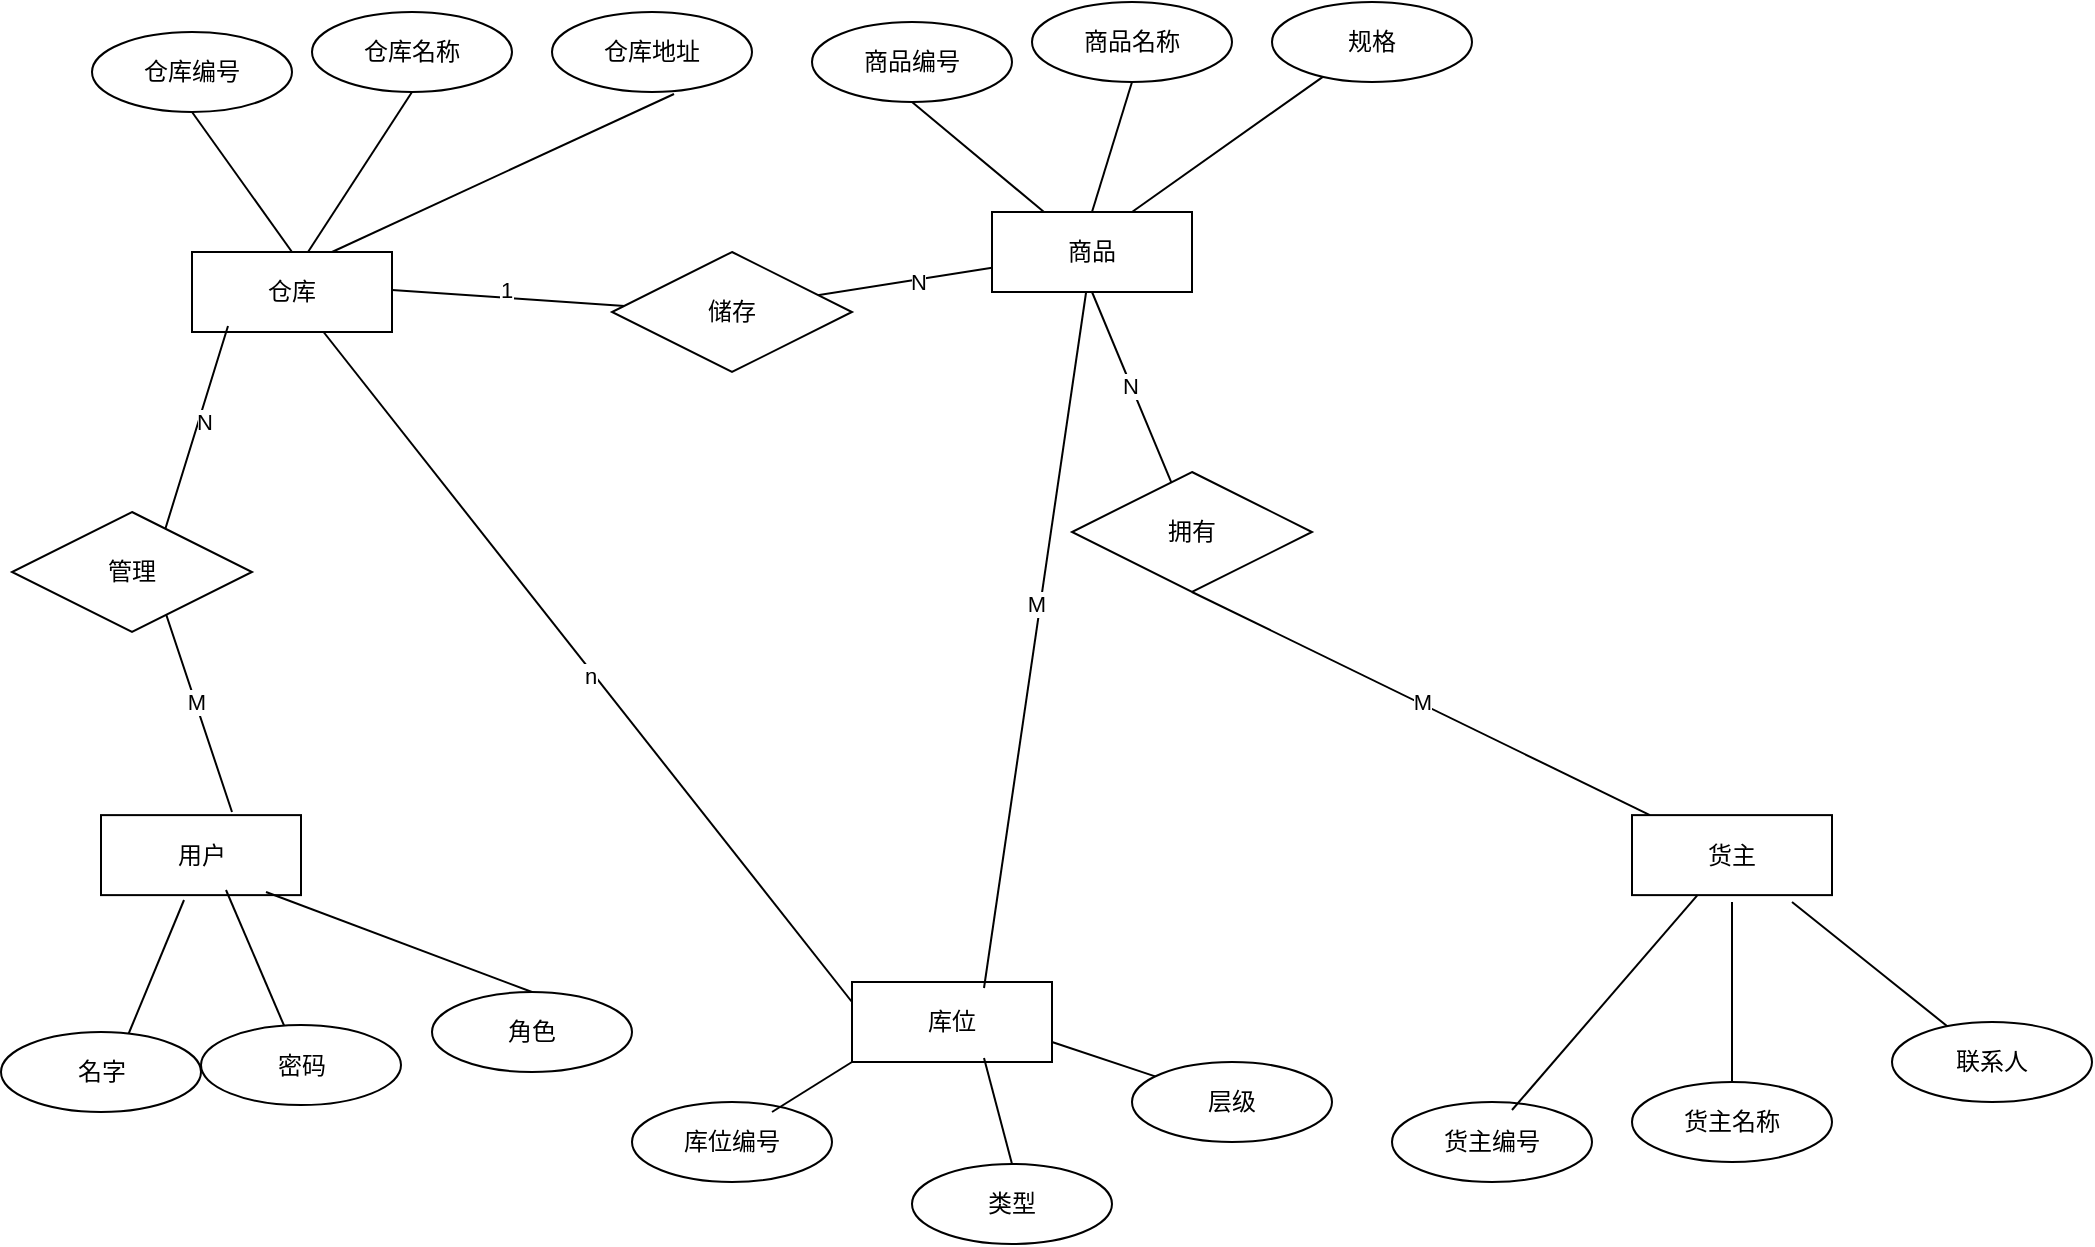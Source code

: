 <mxfile version="26.2.9" pages="2">
  <diagram name="第 1 页" id="iRl5-WZskhOR-WXAQhHo">
    <mxGraphModel dx="1428" dy="766" grid="1" gridSize="10" guides="1" tooltips="1" connect="1" arrows="1" fold="1" page="1" pageScale="1" pageWidth="583" pageHeight="413" math="0" shadow="0">
      <root>
        <mxCell id="0" />
        <mxCell id="1" parent="0" />
        <mxCell id="xO7IIF5kWU0KsEjzhjzZ-7" value="仓库" style="whiteSpace=wrap;html=1;align=center;" parent="1" vertex="1">
          <mxGeometry x="130" y="330" width="100" height="40" as="geometry" />
        </mxCell>
        <mxCell id="xO7IIF5kWU0KsEjzhjzZ-9" value="" style="endArrow=none;html=1;rounded=0;exitX=0.5;exitY=0;exitDx=0;exitDy=0;" parent="1" source="xO7IIF5kWU0KsEjzhjzZ-7" edge="1">
          <mxGeometry relative="1" as="geometry">
            <mxPoint x="190" y="320" as="sourcePoint" />
            <mxPoint x="130" y="260" as="targetPoint" />
          </mxGeometry>
        </mxCell>
        <mxCell id="xO7IIF5kWU0KsEjzhjzZ-10" value="仓库编号" style="ellipse;whiteSpace=wrap;html=1;align=center;" parent="1" vertex="1">
          <mxGeometry x="80" y="220" width="100" height="40" as="geometry" />
        </mxCell>
        <mxCell id="xO7IIF5kWU0KsEjzhjzZ-11" value="仓库名称" style="ellipse;whiteSpace=wrap;html=1;align=center;" parent="1" vertex="1">
          <mxGeometry x="190" y="210" width="100" height="40" as="geometry" />
        </mxCell>
        <mxCell id="xO7IIF5kWU0KsEjzhjzZ-12" value="仓库地址" style="ellipse;whiteSpace=wrap;html=1;align=center;" parent="1" vertex="1">
          <mxGeometry x="310" y="210" width="100" height="40" as="geometry" />
        </mxCell>
        <mxCell id="xO7IIF5kWU0KsEjzhjzZ-13" value="" style="endArrow=none;html=1;rounded=0;entryX=0.5;entryY=1;entryDx=0;entryDy=0;" parent="1" target="xO7IIF5kWU0KsEjzhjzZ-11" edge="1">
          <mxGeometry relative="1" as="geometry">
            <mxPoint x="188" y="330" as="sourcePoint" />
            <mxPoint x="140" y="270" as="targetPoint" />
          </mxGeometry>
        </mxCell>
        <mxCell id="xO7IIF5kWU0KsEjzhjzZ-14" value="" style="endArrow=none;html=1;rounded=0;exitX=0.61;exitY=1.025;exitDx=0;exitDy=0;exitPerimeter=0;" parent="1" source="xO7IIF5kWU0KsEjzhjzZ-12" edge="1">
          <mxGeometry relative="1" as="geometry">
            <mxPoint x="200" y="350" as="sourcePoint" />
            <mxPoint x="200" y="330" as="targetPoint" />
          </mxGeometry>
        </mxCell>
        <mxCell id="cP_37kf4b1ZCx6mV_s7c-8" value="用户" style="whiteSpace=wrap;html=1;align=center;" vertex="1" parent="1">
          <mxGeometry x="84.5" y="611.56" width="100" height="40" as="geometry" />
        </mxCell>
        <mxCell id="cP_37kf4b1ZCx6mV_s7c-9" value="" style="endArrow=none;html=1;rounded=0;exitX=0.415;exitY=1.061;exitDx=0;exitDy=0;entryX=0.625;entryY=0.1;entryDx=0;entryDy=0;entryPerimeter=0;exitPerimeter=0;" edge="1" parent="1" source="cP_37kf4b1ZCx6mV_s7c-8" target="cP_37kf4b1ZCx6mV_s7c-10">
          <mxGeometry relative="1" as="geometry">
            <mxPoint x="144.5" y="601.56" as="sourcePoint" />
            <mxPoint x="84.5" y="541.56" as="targetPoint" />
          </mxGeometry>
        </mxCell>
        <mxCell id="cP_37kf4b1ZCx6mV_s7c-10" value="名字" style="ellipse;whiteSpace=wrap;html=1;align=center;" vertex="1" parent="1">
          <mxGeometry x="34.5" y="720" width="100" height="40" as="geometry" />
        </mxCell>
        <mxCell id="cP_37kf4b1ZCx6mV_s7c-11" value="密码" style="ellipse;whiteSpace=wrap;html=1;align=center;" vertex="1" parent="1">
          <mxGeometry x="134.5" y="716.56" width="100" height="40" as="geometry" />
        </mxCell>
        <mxCell id="cP_37kf4b1ZCx6mV_s7c-12" value="角色" style="ellipse;whiteSpace=wrap;html=1;align=center;" vertex="1" parent="1">
          <mxGeometry x="250" y="700" width="100" height="40" as="geometry" />
        </mxCell>
        <mxCell id="cP_37kf4b1ZCx6mV_s7c-13" value="" style="endArrow=none;html=1;rounded=0;exitX=0.625;exitY=0.936;exitDx=0;exitDy=0;exitPerimeter=0;" edge="1" parent="1" target="cP_37kf4b1ZCx6mV_s7c-11" source="cP_37kf4b1ZCx6mV_s7c-8">
          <mxGeometry relative="1" as="geometry">
            <mxPoint x="142.5" y="611.56" as="sourcePoint" />
            <mxPoint x="94.5" y="551.56" as="targetPoint" />
          </mxGeometry>
        </mxCell>
        <mxCell id="cP_37kf4b1ZCx6mV_s7c-14" value="" style="endArrow=none;html=1;rounded=0;exitX=0.5;exitY=0;exitDx=0;exitDy=0;entryX=0.825;entryY=0.961;entryDx=0;entryDy=0;entryPerimeter=0;" edge="1" parent="1" source="cP_37kf4b1ZCx6mV_s7c-12" target="cP_37kf4b1ZCx6mV_s7c-8">
          <mxGeometry relative="1" as="geometry">
            <mxPoint x="325.5" y="532.56" as="sourcePoint" />
            <mxPoint x="154.5" y="611.56" as="targetPoint" />
          </mxGeometry>
        </mxCell>
        <mxCell id="cP_37kf4b1ZCx6mV_s7c-15" value="" style="endArrow=none;html=1;rounded=0;exitX=0.18;exitY=0.925;exitDx=0;exitDy=0;exitPerimeter=0;" edge="1" parent="1" source="xO7IIF5kWU0KsEjzhjzZ-7">
          <mxGeometry relative="1" as="geometry">
            <mxPoint x="240" y="360" as="sourcePoint" />
            <mxPoint x="150" y="610" as="targetPoint" />
            <Array as="points">
              <mxPoint x="110" y="490" />
            </Array>
          </mxGeometry>
        </mxCell>
        <mxCell id="cP_37kf4b1ZCx6mV_s7c-16" value="M" style="edgeLabel;html=1;align=center;verticalAlign=middle;resizable=0;points=[];" vertex="1" connectable="0" parent="cP_37kf4b1ZCx6mV_s7c-15">
          <mxGeometry x="0.549" relative="1" as="geometry">
            <mxPoint as="offset" />
          </mxGeometry>
        </mxCell>
        <mxCell id="cP_37kf4b1ZCx6mV_s7c-19" value="N" style="edgeLabel;html=1;align=center;verticalAlign=middle;resizable=0;points=[];" vertex="1" connectable="0" parent="cP_37kf4b1ZCx6mV_s7c-15">
          <mxGeometry x="-0.615" y="2" relative="1" as="geometry">
            <mxPoint as="offset" />
          </mxGeometry>
        </mxCell>
        <mxCell id="cP_37kf4b1ZCx6mV_s7c-18" value="管理" style="shape=rhombus;perimeter=rhombusPerimeter;whiteSpace=wrap;html=1;align=center;" vertex="1" parent="1">
          <mxGeometry x="40" y="460" width="120" height="60" as="geometry" />
        </mxCell>
        <mxCell id="cP_37kf4b1ZCx6mV_s7c-20" value="商品" style="whiteSpace=wrap;html=1;align=center;" vertex="1" parent="1">
          <mxGeometry x="530" y="310" width="100" height="40" as="geometry" />
        </mxCell>
        <mxCell id="cP_37kf4b1ZCx6mV_s7c-21" value="商品编号" style="ellipse;whiteSpace=wrap;html=1;align=center;" vertex="1" parent="1">
          <mxGeometry x="440" y="215" width="100" height="40" as="geometry" />
        </mxCell>
        <mxCell id="cP_37kf4b1ZCx6mV_s7c-22" value="商品名称" style="ellipse;whiteSpace=wrap;html=1;align=center;" vertex="1" parent="1">
          <mxGeometry x="550" y="205" width="100" height="40" as="geometry" />
        </mxCell>
        <mxCell id="cP_37kf4b1ZCx6mV_s7c-23" value="规格" style="ellipse;whiteSpace=wrap;html=1;align=center;" vertex="1" parent="1">
          <mxGeometry x="670" y="205" width="100" height="40" as="geometry" />
        </mxCell>
        <mxCell id="cP_37kf4b1ZCx6mV_s7c-24" value="" style="endArrow=none;html=1;rounded=0;exitX=0.5;exitY=1;exitDx=0;exitDy=0;" edge="1" parent="1" source="cP_37kf4b1ZCx6mV_s7c-21" target="cP_37kf4b1ZCx6mV_s7c-20">
          <mxGeometry relative="1" as="geometry">
            <mxPoint x="490" y="260" as="sourcePoint" />
            <mxPoint x="900" y="450" as="targetPoint" />
          </mxGeometry>
        </mxCell>
        <mxCell id="cP_37kf4b1ZCx6mV_s7c-25" value="" style="endArrow=none;html=1;rounded=0;exitX=0.5;exitY=1;exitDx=0;exitDy=0;entryX=0.5;entryY=0;entryDx=0;entryDy=0;" edge="1" parent="1" source="cP_37kf4b1ZCx6mV_s7c-22" target="cP_37kf4b1ZCx6mV_s7c-20">
          <mxGeometry relative="1" as="geometry">
            <mxPoint x="500" y="265" as="sourcePoint" />
            <mxPoint x="566" y="320" as="targetPoint" />
          </mxGeometry>
        </mxCell>
        <mxCell id="cP_37kf4b1ZCx6mV_s7c-26" value="" style="endArrow=none;html=1;rounded=0;" edge="1" parent="1" source="cP_37kf4b1ZCx6mV_s7c-23">
          <mxGeometry relative="1" as="geometry">
            <mxPoint x="610" y="255" as="sourcePoint" />
            <mxPoint x="600" y="310" as="targetPoint" />
          </mxGeometry>
        </mxCell>
        <mxCell id="cP_37kf4b1ZCx6mV_s7c-27" value="" style="endArrow=none;html=1;rounded=0;" edge="1" parent="1" target="cP_37kf4b1ZCx6mV_s7c-20">
          <mxGeometry relative="1" as="geometry">
            <mxPoint x="230" y="349" as="sourcePoint" />
            <mxPoint x="390" y="349" as="targetPoint" />
            <Array as="points">
              <mxPoint x="390" y="360" />
            </Array>
          </mxGeometry>
        </mxCell>
        <mxCell id="cP_37kf4b1ZCx6mV_s7c-29" value="1" style="edgeLabel;html=1;align=center;verticalAlign=middle;resizable=0;points=[];" vertex="1" connectable="0" parent="cP_37kf4b1ZCx6mV_s7c-27">
          <mxGeometry x="-0.624" y="4" relative="1" as="geometry">
            <mxPoint as="offset" />
          </mxGeometry>
        </mxCell>
        <mxCell id="cP_37kf4b1ZCx6mV_s7c-30" value="N" style="edgeLabel;html=1;align=center;verticalAlign=middle;resizable=0;points=[];" vertex="1" connectable="0" parent="cP_37kf4b1ZCx6mV_s7c-27">
          <mxGeometry x="0.751" y="-1" relative="1" as="geometry">
            <mxPoint as="offset" />
          </mxGeometry>
        </mxCell>
        <mxCell id="cP_37kf4b1ZCx6mV_s7c-28" value="储存" style="shape=rhombus;perimeter=rhombusPerimeter;whiteSpace=wrap;html=1;align=center;" vertex="1" parent="1">
          <mxGeometry x="340" y="330" width="120" height="60" as="geometry" />
        </mxCell>
        <mxCell id="cP_37kf4b1ZCx6mV_s7c-31" value="货主" style="whiteSpace=wrap;html=1;align=center;" vertex="1" parent="1">
          <mxGeometry x="850" y="611.56" width="100" height="40" as="geometry" />
        </mxCell>
        <mxCell id="cP_37kf4b1ZCx6mV_s7c-32" value="货主编号" style="ellipse;whiteSpace=wrap;html=1;align=center;" vertex="1" parent="1">
          <mxGeometry x="730" y="755" width="100" height="40" as="geometry" />
        </mxCell>
        <mxCell id="cP_37kf4b1ZCx6mV_s7c-33" value="货主名称" style="ellipse;whiteSpace=wrap;html=1;align=center;" vertex="1" parent="1">
          <mxGeometry x="850" y="745" width="100" height="40" as="geometry" />
        </mxCell>
        <mxCell id="cP_37kf4b1ZCx6mV_s7c-34" value="联系人" style="ellipse;whiteSpace=wrap;html=1;align=center;" vertex="1" parent="1">
          <mxGeometry x="980" y="715" width="100" height="40" as="geometry" />
        </mxCell>
        <mxCell id="cP_37kf4b1ZCx6mV_s7c-35" value="" style="endArrow=none;html=1;rounded=0;exitX=0.6;exitY=0.1;exitDx=0;exitDy=0;exitPerimeter=0;" edge="1" parent="1" source="cP_37kf4b1ZCx6mV_s7c-32" target="cP_37kf4b1ZCx6mV_s7c-31">
          <mxGeometry relative="1" as="geometry">
            <mxPoint x="810" y="561.56" as="sourcePoint" />
            <mxPoint x="1220" y="751.56" as="targetPoint" />
          </mxGeometry>
        </mxCell>
        <mxCell id="cP_37kf4b1ZCx6mV_s7c-36" value="" style="endArrow=none;html=1;rounded=0;" edge="1" parent="1">
          <mxGeometry relative="1" as="geometry">
            <mxPoint x="900" y="745" as="sourcePoint" />
            <mxPoint x="900" y="655" as="targetPoint" />
          </mxGeometry>
        </mxCell>
        <mxCell id="cP_37kf4b1ZCx6mV_s7c-37" value="" style="endArrow=none;html=1;rounded=0;" edge="1" parent="1" source="cP_37kf4b1ZCx6mV_s7c-34">
          <mxGeometry relative="1" as="geometry">
            <mxPoint x="930" y="556.56" as="sourcePoint" />
            <mxPoint x="930" y="655" as="targetPoint" />
          </mxGeometry>
        </mxCell>
        <mxCell id="cP_37kf4b1ZCx6mV_s7c-39" value="" style="endArrow=none;html=1;rounded=0;entryX=0.5;entryY=1;entryDx=0;entryDy=0;" edge="1" parent="1" source="cP_37kf4b1ZCx6mV_s7c-41" target="cP_37kf4b1ZCx6mV_s7c-20">
          <mxGeometry relative="1" as="geometry">
            <mxPoint x="670" y="470" as="sourcePoint" />
            <mxPoint x="830" y="470" as="targetPoint" />
            <Array as="points" />
          </mxGeometry>
        </mxCell>
        <mxCell id="cP_37kf4b1ZCx6mV_s7c-42" value="N" style="edgeLabel;html=1;align=center;verticalAlign=middle;resizable=0;points=[];" vertex="1" connectable="0" parent="cP_37kf4b1ZCx6mV_s7c-39">
          <mxGeometry x="0.018" y="1" relative="1" as="geometry">
            <mxPoint as="offset" />
          </mxGeometry>
        </mxCell>
        <mxCell id="cP_37kf4b1ZCx6mV_s7c-40" value="" style="endArrow=none;html=1;rounded=0;entryX=0.5;entryY=1;entryDx=0;entryDy=0;" edge="1" parent="1" source="cP_37kf4b1ZCx6mV_s7c-31" target="cP_37kf4b1ZCx6mV_s7c-41">
          <mxGeometry relative="1" as="geometry">
            <mxPoint x="652" y="685" as="sourcePoint" />
            <mxPoint x="580" y="350" as="targetPoint" />
            <Array as="points" />
          </mxGeometry>
        </mxCell>
        <mxCell id="cP_37kf4b1ZCx6mV_s7c-43" value="M" style="edgeLabel;html=1;align=center;verticalAlign=middle;resizable=0;points=[];" vertex="1" connectable="0" parent="cP_37kf4b1ZCx6mV_s7c-40">
          <mxGeometry x="-0.004" y="-1" relative="1" as="geometry">
            <mxPoint as="offset" />
          </mxGeometry>
        </mxCell>
        <mxCell id="cP_37kf4b1ZCx6mV_s7c-41" value="拥有" style="shape=rhombus;perimeter=rhombusPerimeter;whiteSpace=wrap;html=1;align=center;" vertex="1" parent="1">
          <mxGeometry x="570" y="440" width="120" height="60" as="geometry" />
        </mxCell>
        <mxCell id="cP_37kf4b1ZCx6mV_s7c-45" value="库位" style="whiteSpace=wrap;html=1;align=center;" vertex="1" parent="1">
          <mxGeometry x="460" y="695" width="100" height="40" as="geometry" />
        </mxCell>
        <mxCell id="cP_37kf4b1ZCx6mV_s7c-46" value="库位编号" style="ellipse;whiteSpace=wrap;html=1;align=center;" vertex="1" parent="1">
          <mxGeometry x="350" y="755" width="100" height="40" as="geometry" />
        </mxCell>
        <mxCell id="cP_37kf4b1ZCx6mV_s7c-47" value="类型" style="ellipse;whiteSpace=wrap;html=1;align=center;" vertex="1" parent="1">
          <mxGeometry x="490" y="786" width="100" height="40" as="geometry" />
        </mxCell>
        <mxCell id="cP_37kf4b1ZCx6mV_s7c-48" value="层级" style="ellipse;whiteSpace=wrap;html=1;align=center;" vertex="1" parent="1">
          <mxGeometry x="600" y="735" width="100" height="40" as="geometry" />
        </mxCell>
        <mxCell id="cP_37kf4b1ZCx6mV_s7c-49" value="" style="endArrow=none;html=1;rounded=0;exitX=0.7;exitY=0.125;exitDx=0;exitDy=0;exitPerimeter=0;entryX=0;entryY=1;entryDx=0;entryDy=0;" edge="1" parent="1" source="cP_37kf4b1ZCx6mV_s7c-46" target="cP_37kf4b1ZCx6mV_s7c-45">
          <mxGeometry relative="1" as="geometry">
            <mxPoint x="410" y="645" as="sourcePoint" />
            <mxPoint x="476" y="695" as="targetPoint" />
          </mxGeometry>
        </mxCell>
        <mxCell id="cP_37kf4b1ZCx6mV_s7c-50" value="" style="endArrow=none;html=1;rounded=0;exitX=0.5;exitY=0;exitDx=0;exitDy=0;entryX=0.66;entryY=0.95;entryDx=0;entryDy=0;entryPerimeter=0;" edge="1" parent="1" source="cP_37kf4b1ZCx6mV_s7c-47" target="cP_37kf4b1ZCx6mV_s7c-45">
          <mxGeometry relative="1" as="geometry">
            <mxPoint x="420" y="650" as="sourcePoint" />
            <mxPoint x="500" y="695" as="targetPoint" />
          </mxGeometry>
        </mxCell>
        <mxCell id="cP_37kf4b1ZCx6mV_s7c-51" value="" style="endArrow=none;html=1;rounded=0;entryX=1;entryY=0.75;entryDx=0;entryDy=0;" edge="1" parent="1" source="cP_37kf4b1ZCx6mV_s7c-48" target="cP_37kf4b1ZCx6mV_s7c-45">
          <mxGeometry relative="1" as="geometry">
            <mxPoint x="530" y="640" as="sourcePoint" />
            <mxPoint x="520" y="695" as="targetPoint" />
          </mxGeometry>
        </mxCell>
        <mxCell id="cP_37kf4b1ZCx6mV_s7c-52" value="" style="endArrow=none;html=1;rounded=0;entryX=0.66;entryY=0.075;entryDx=0;entryDy=0;entryPerimeter=0;" edge="1" parent="1" source="cP_37kf4b1ZCx6mV_s7c-20" target="cP_37kf4b1ZCx6mV_s7c-45">
          <mxGeometry relative="1" as="geometry">
            <mxPoint x="560" y="470" as="sourcePoint" />
            <mxPoint x="480" y="690" as="targetPoint" />
          </mxGeometry>
        </mxCell>
        <mxCell id="cP_37kf4b1ZCx6mV_s7c-53" value="M" style="edgeLabel;html=1;align=center;verticalAlign=middle;resizable=0;points=[];" vertex="1" connectable="0" parent="cP_37kf4b1ZCx6mV_s7c-52">
          <mxGeometry x="-0.101" y="-2" relative="1" as="geometry">
            <mxPoint as="offset" />
          </mxGeometry>
        </mxCell>
        <mxCell id="cP_37kf4b1ZCx6mV_s7c-56" value="" style="endArrow=none;html=1;rounded=0;entryX=0;entryY=0.25;entryDx=0;entryDy=0;" edge="1" parent="1" source="xO7IIF5kWU0KsEjzhjzZ-7" target="cP_37kf4b1ZCx6mV_s7c-45">
          <mxGeometry relative="1" as="geometry">
            <mxPoint x="240" y="520" as="sourcePoint" />
            <mxPoint x="400" y="520" as="targetPoint" />
          </mxGeometry>
        </mxCell>
        <mxCell id="cP_37kf4b1ZCx6mV_s7c-57" value="n" style="edgeLabel;html=1;align=center;verticalAlign=middle;resizable=0;points=[];" vertex="1" connectable="0" parent="cP_37kf4b1ZCx6mV_s7c-56">
          <mxGeometry x="0.02" y="-2" relative="1" as="geometry">
            <mxPoint as="offset" />
          </mxGeometry>
        </mxCell>
      </root>
    </mxGraphModel>
  </diagram>
  <diagram id="1rXLoHWWc9XeZz1ofWJr" name="第 2 页">
    <mxGraphModel dx="1428" dy="766" grid="1" gridSize="10" guides="1" tooltips="1" connect="1" arrows="1" fold="1" page="1" pageScale="1" pageWidth="827" pageHeight="1169" math="0" shadow="0">
      <root>
        <mxCell id="0" />
        <mxCell id="1" parent="0" />
      </root>
    </mxGraphModel>
  </diagram>
</mxfile>
